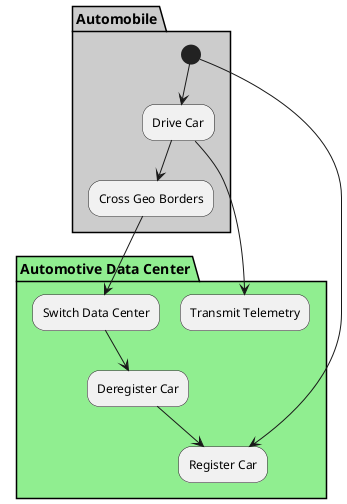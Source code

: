 @startuml


partition "Automobile"  #cccccc {
  (*) --> "Drive Car"
  "Drive Car" --> "Cross Geo Borders"
}

partition "Automotive Data Center" #lightgreen {
  (*) --> "Register Car"
  "Drive Car" --> "Transmit Telemetry"
  "Cross Geo Borders" --> "Switch Data Center"
  "Switch Data Center" --> "Deregister Car"
  "Deregister Car" --> "Register Car"
}

@enduml
